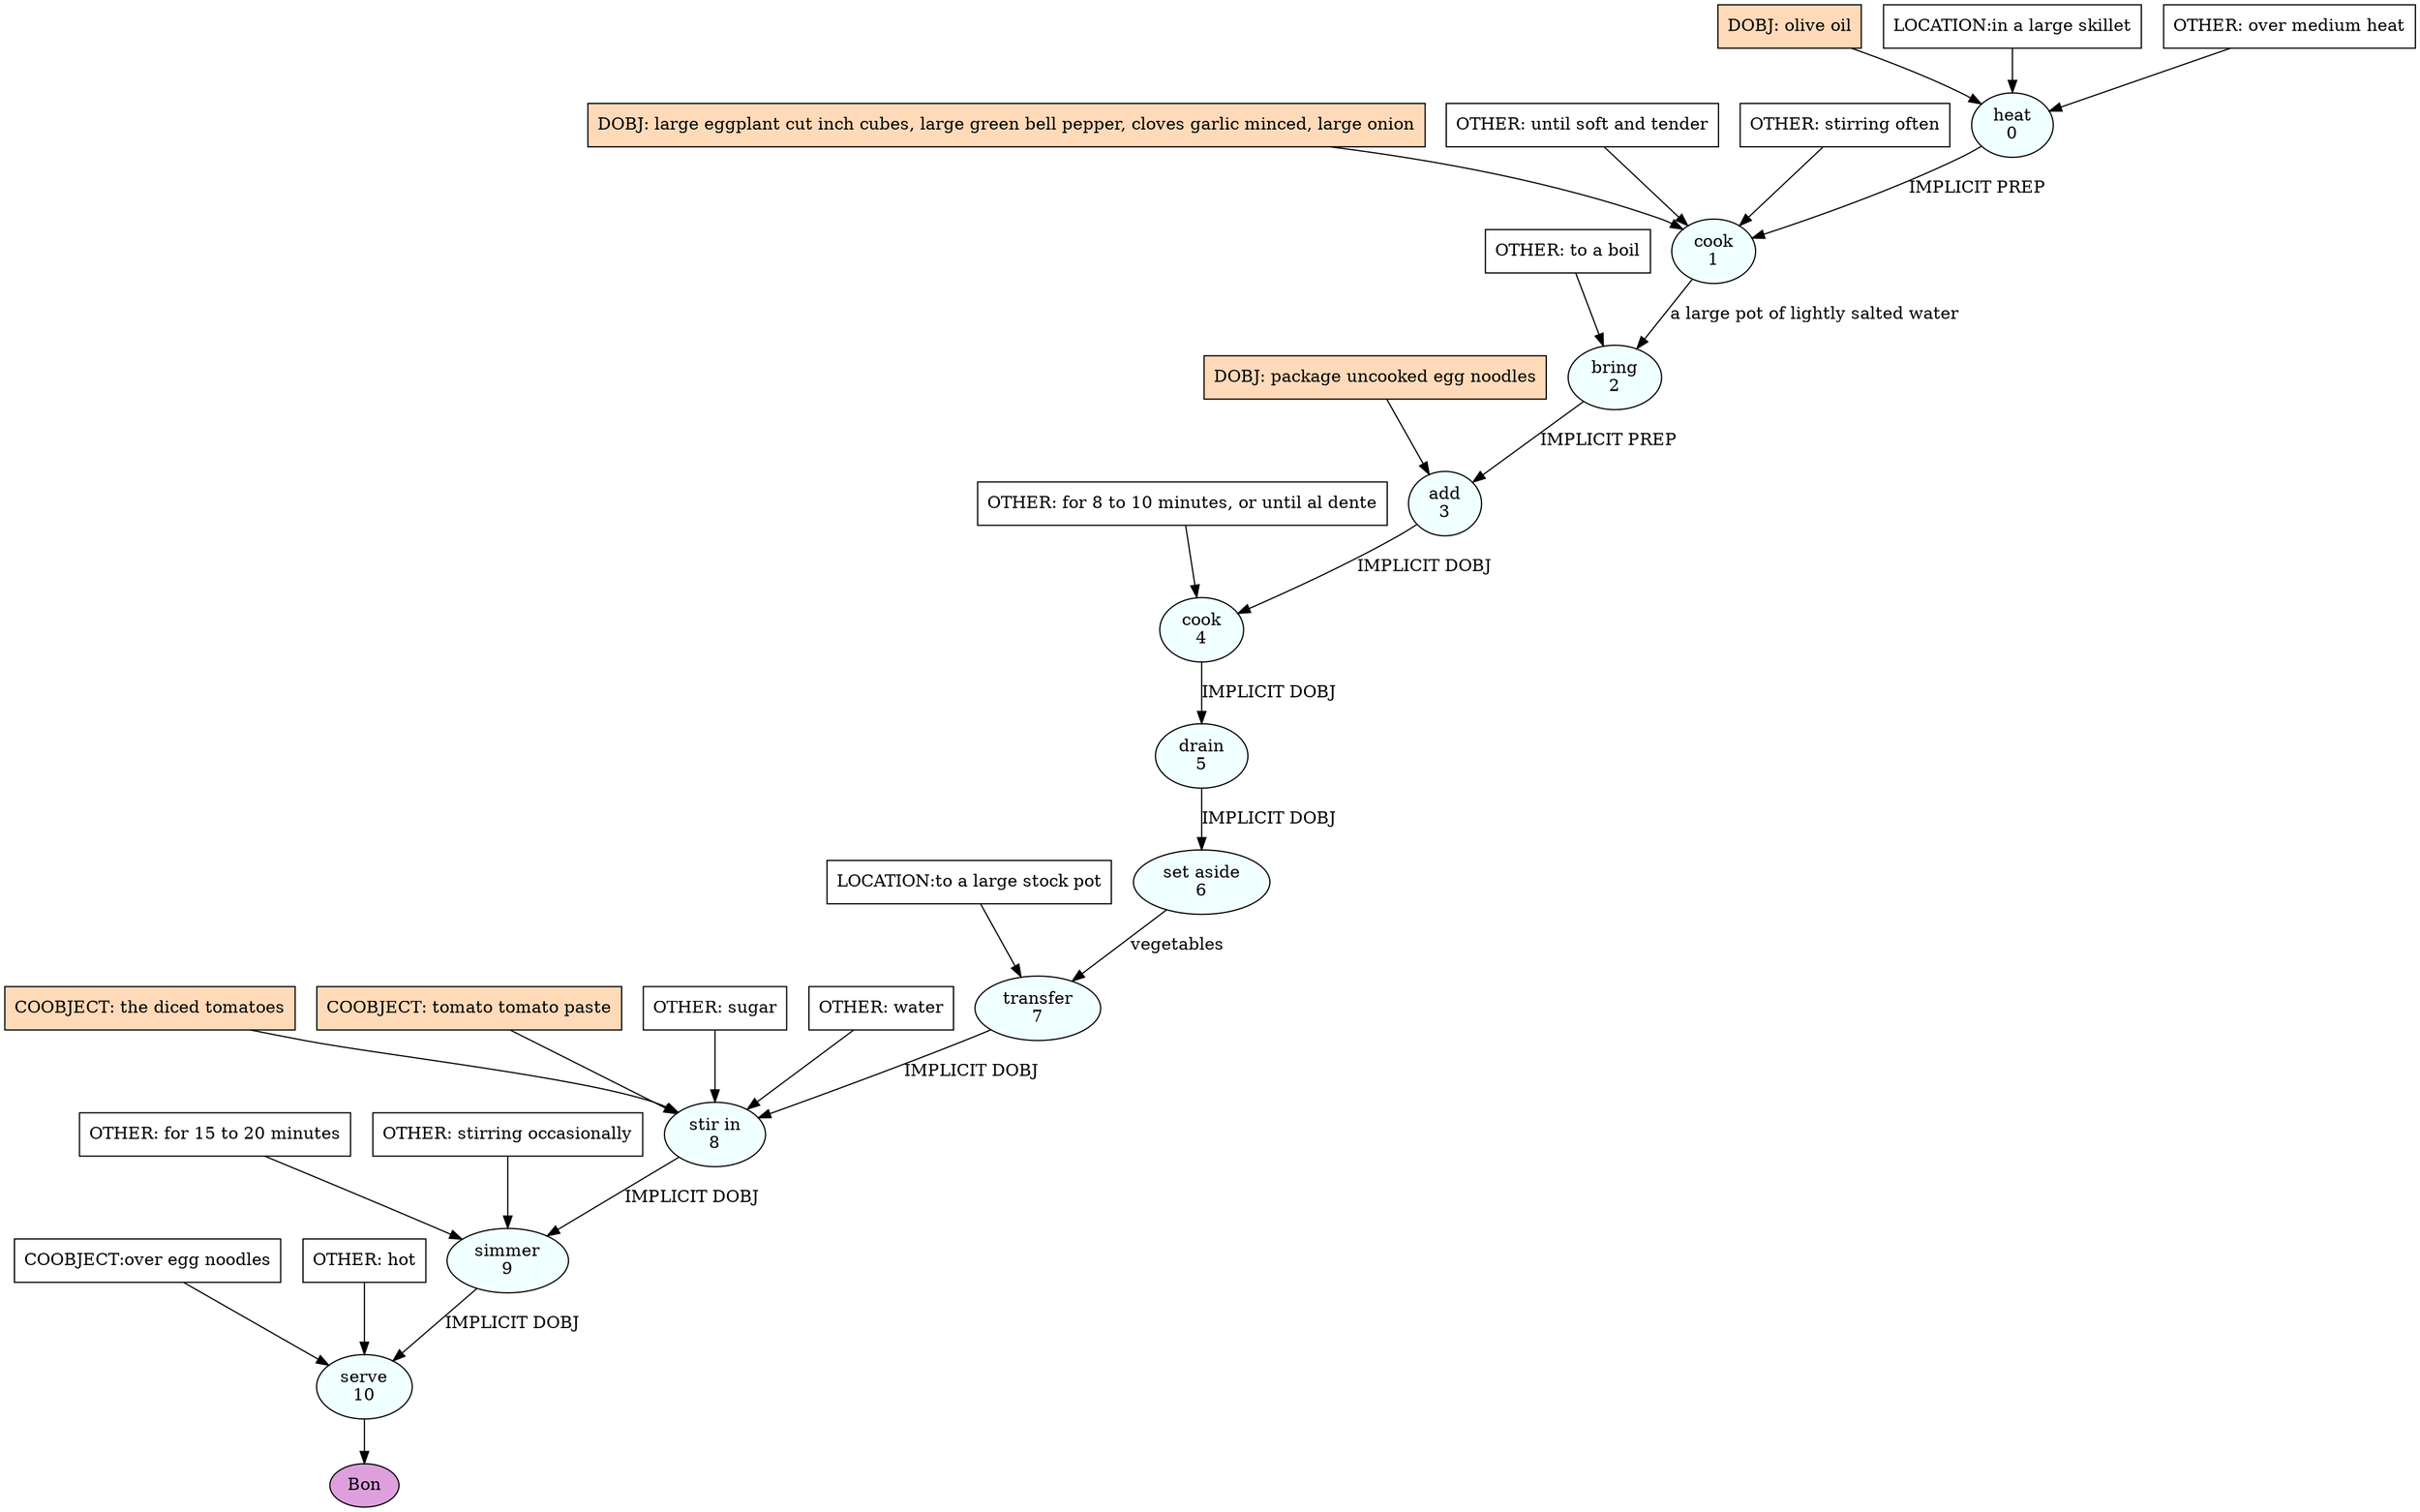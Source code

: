 digraph recipe {
E0[label="heat
0", shape=oval, style=filled, fillcolor=azure]
E1[label="cook
1", shape=oval, style=filled, fillcolor=azure]
E2[label="bring
2", shape=oval, style=filled, fillcolor=azure]
E3[label="add
3", shape=oval, style=filled, fillcolor=azure]
E4[label="cook
4", shape=oval, style=filled, fillcolor=azure]
E5[label="drain
5", shape=oval, style=filled, fillcolor=azure]
E6[label="set aside
6", shape=oval, style=filled, fillcolor=azure]
E7[label="transfer
7", shape=oval, style=filled, fillcolor=azure]
E8[label="stir in
8", shape=oval, style=filled, fillcolor=azure]
E9[label="simmer
9", shape=oval, style=filled, fillcolor=azure]
E10[label="serve
10", shape=oval, style=filled, fillcolor=azure]
D0[label="DOBJ: olive oil", shape=box, style=filled, fillcolor=peachpuff]
D0 -> E0
P0_0[label="LOCATION:in a large skillet", shape=box, style=filled, fillcolor=white]
P0_0 -> E0
O0_0[label="OTHER: over medium heat", shape=box, style=filled, fillcolor=white]
O0_0 -> E0
D1_ing[label="DOBJ: large eggplant cut inch cubes, large green bell pepper, cloves garlic minced, large onion", shape=box, style=filled, fillcolor=peachpuff]
D1_ing -> E1
E0 -> E1 [label="IMPLICIT PREP"]
O1_0_0[label="OTHER: until soft and tender", shape=box, style=filled, fillcolor=white]
O1_0_0 -> E1
O1_1_0[label="OTHER: stirring often", shape=box, style=filled, fillcolor=white]
O1_1_0 -> E1
E1 -> E2 [label="a large pot of lightly salted water"]
O2_0_0[label="OTHER: to a boil", shape=box, style=filled, fillcolor=white]
O2_0_0 -> E2
D3_ing[label="DOBJ: package uncooked egg noodles", shape=box, style=filled, fillcolor=peachpuff]
D3_ing -> E3
E2 -> E3 [label="IMPLICIT PREP"]
E3 -> E4 [label="IMPLICIT DOBJ"]
O4_0_0[label="OTHER: for 8 to 10 minutes, or until al dente", shape=box, style=filled, fillcolor=white]
O4_0_0 -> E4
E4 -> E5 [label="IMPLICIT DOBJ"]
E5 -> E6 [label="IMPLICIT DOBJ"]
E6 -> E7 [label="vegetables"]
P7_0_0[label="LOCATION:to a large stock pot", shape=box, style=filled, fillcolor=white]
P7_0_0 -> E7
E7 -> E8 [label="IMPLICIT DOBJ"]
P8_0_ing[label="COOBJECT: the diced tomatoes", shape=box, style=filled, fillcolor=peachpuff]
P8_0_ing -> E8
P8_1_ing[label="COOBJECT: tomato tomato paste", shape=box, style=filled, fillcolor=peachpuff]
P8_1_ing -> E8
O8_0_0[label="OTHER: sugar", shape=box, style=filled, fillcolor=white]
O8_0_0 -> E8
O8_1_0[label="OTHER: water", shape=box, style=filled, fillcolor=white]
O8_1_0 -> E8
E8 -> E9 [label="IMPLICIT DOBJ"]
O9_0_0[label="OTHER: for 15 to 20 minutes", shape=box, style=filled, fillcolor=white]
O9_0_0 -> E9
O9_1_0[label="OTHER: stirring occasionally", shape=box, style=filled, fillcolor=white]
O9_1_0 -> E9
E9 -> E10 [label="IMPLICIT DOBJ"]
P10_0_0[label="COOBJECT:over egg noodles", shape=box, style=filled, fillcolor=white]
P10_0_0 -> E10
O10_0_0[label="OTHER: hot", shape=box, style=filled, fillcolor=white]
O10_0_0 -> E10
EOR[label="Bon", shape=oval, style=filled, fillcolor=plum]
E10 -> EOR
}
